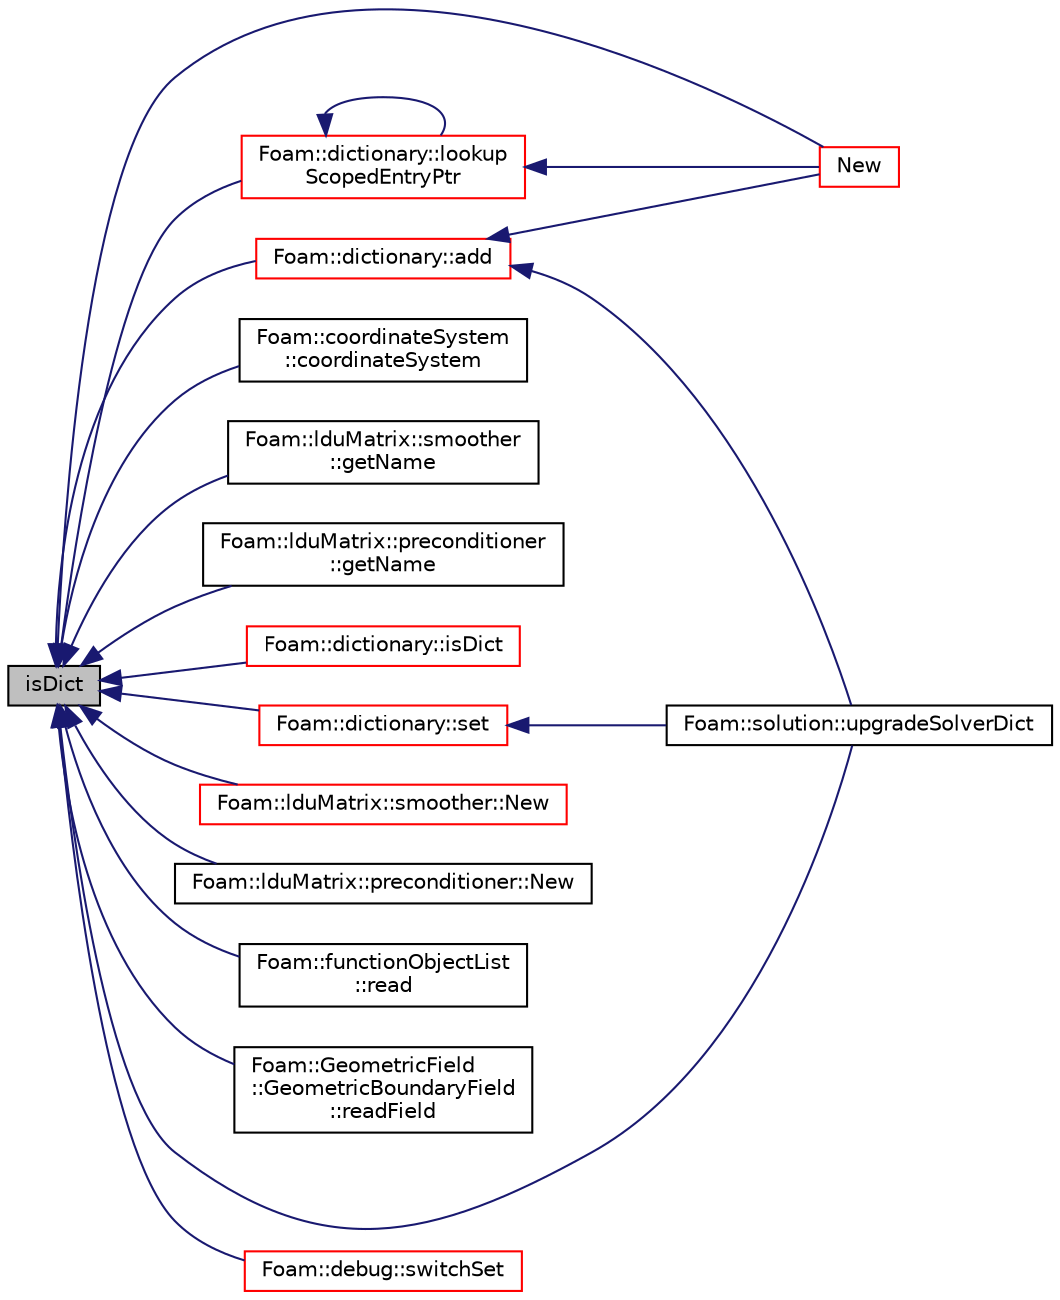 digraph "isDict"
{
  bgcolor="transparent";
  edge [fontname="Helvetica",fontsize="10",labelfontname="Helvetica",labelfontsize="10"];
  node [fontname="Helvetica",fontsize="10",shape=record];
  rankdir="LR";
  Node1 [label="isDict",height=0.2,width=0.4,color="black", fillcolor="grey75", style="filled", fontcolor="black"];
  Node1 -> Node2 [dir="back",color="midnightblue",fontsize="10",style="solid",fontname="Helvetica"];
  Node2 [label="Foam::dictionary::add",height=0.2,width=0.4,color="red",URL="$a00524.html#ac2ddcab42322c8d8af5e5830ab4d431b",tooltip="Add a new entry. "];
  Node2 -> Node3 [dir="back",color="midnightblue",fontsize="10",style="solid",fontname="Helvetica"];
  Node3 [label="New",height=0.2,width=0.4,color="red",URL="$a00660.html#a8a226a546ec766d55192e65b55f87715",tooltip="Construct from Istream and insert into dictionary. "];
  Node2 -> Node4 [dir="back",color="midnightblue",fontsize="10",style="solid",fontname="Helvetica"];
  Node4 [label="Foam::solution::upgradeSolverDict",height=0.2,width=0.4,color="black",URL="$a02376.html#aafb35d9c55b4a97e839ab61b4a0c7d52",tooltip="Update from older solver controls syntax. "];
  Node1 -> Node5 [dir="back",color="midnightblue",fontsize="10",style="solid",fontname="Helvetica"];
  Node5 [label="Foam::coordinateSystem\l::coordinateSystem",height=0.2,width=0.4,color="black",URL="$a00405.html#a7fde428d3234bd6b457a8592f7e5dc01",tooltip="Construct from dictionary (default name) "];
  Node1 -> Node6 [dir="back",color="midnightblue",fontsize="10",style="solid",fontname="Helvetica"];
  Node6 [label="Foam::lduMatrix::smoother\l::getName",height=0.2,width=0.4,color="black",URL="$a02356.html#ac59fad692d6ce7568c8086fe89073005",tooltip="Find the smoother name (directly or from a sub-dictionary) "];
  Node1 -> Node7 [dir="back",color="midnightblue",fontsize="10",style="solid",fontname="Helvetica"];
  Node7 [label="Foam::lduMatrix::preconditioner\l::getName",height=0.2,width=0.4,color="black",URL="$a01950.html#ac59fad692d6ce7568c8086fe89073005",tooltip="Find the preconditioner name (directly or from a sub-dictionary) "];
  Node1 -> Node8 [dir="back",color="midnightblue",fontsize="10",style="solid",fontname="Helvetica"];
  Node8 [label="Foam::dictionary::isDict",height=0.2,width=0.4,color="red",URL="$a00524.html#a250b9309969f471cc2dd418b9076b2fb",tooltip="Check if entry is a sub-dictionary. "];
  Node1 -> Node9 [dir="back",color="midnightblue",fontsize="10",style="solid",fontname="Helvetica"];
  Node9 [label="Foam::dictionary::lookup\lScopedEntryPtr",height=0.2,width=0.4,color="red",URL="$a00524.html#a4bde2c3cb3a463f9e21f002fd07f2c8c",tooltip="Find and return an entry data stream pointer if present. "];
  Node9 -> Node9 [dir="back",color="midnightblue",fontsize="10",style="solid",fontname="Helvetica"];
  Node9 -> Node3 [dir="back",color="midnightblue",fontsize="10",style="solid",fontname="Helvetica"];
  Node1 -> Node3 [dir="back",color="midnightblue",fontsize="10",style="solid",fontname="Helvetica"];
  Node1 -> Node10 [dir="back",color="midnightblue",fontsize="10",style="solid",fontname="Helvetica"];
  Node10 [label="Foam::lduMatrix::smoother::New",height=0.2,width=0.4,color="red",URL="$a02356.html#a8d5691dd7f25aa4a7f95ac1e786df099",tooltip="Return a new smoother. "];
  Node1 -> Node11 [dir="back",color="midnightblue",fontsize="10",style="solid",fontname="Helvetica"];
  Node11 [label="Foam::lduMatrix::preconditioner::New",height=0.2,width=0.4,color="black",URL="$a01950.html#a10c523f8a576f467c2ebf477d43107b7",tooltip="Return a new preconditioner. "];
  Node1 -> Node12 [dir="back",color="midnightblue",fontsize="10",style="solid",fontname="Helvetica"];
  Node12 [label="Foam::functionObjectList\l::read",height=0.2,width=0.4,color="black",URL="$a00869.html#af816873151ddb0126e98bb2f914d8ed5",tooltip="Read and set the function objects if their data have changed. "];
  Node1 -> Node13 [dir="back",color="midnightblue",fontsize="10",style="solid",fontname="Helvetica"];
  Node13 [label="Foam::GeometricField\l::GeometricBoundaryField\l::readField",height=0.2,width=0.4,color="black",URL="$a00920.html#a3b159706bf20959b4215e3c90e2cdb2f",tooltip="Read the boundary field. "];
  Node1 -> Node14 [dir="back",color="midnightblue",fontsize="10",style="solid",fontname="Helvetica"];
  Node14 [label="Foam::dictionary::set",height=0.2,width=0.4,color="red",URL="$a00524.html#a8396ca7a6d20d7aeebc8b1ac9e18460b",tooltip="Assign a new entry, overwrite any existing entry. "];
  Node14 -> Node4 [dir="back",color="midnightblue",fontsize="10",style="solid",fontname="Helvetica"];
  Node1 -> Node15 [dir="back",color="midnightblue",fontsize="10",style="solid",fontname="Helvetica"];
  Node15 [label="Foam::debug::switchSet",height=0.2,width=0.4,color="red",URL="$a10744.html#a02428a7a9aa138cfe5550361a4f1de83",tooltip="Internal function to lookup a sub-dictionary from controlDict. "];
  Node1 -> Node4 [dir="back",color="midnightblue",fontsize="10",style="solid",fontname="Helvetica"];
}
